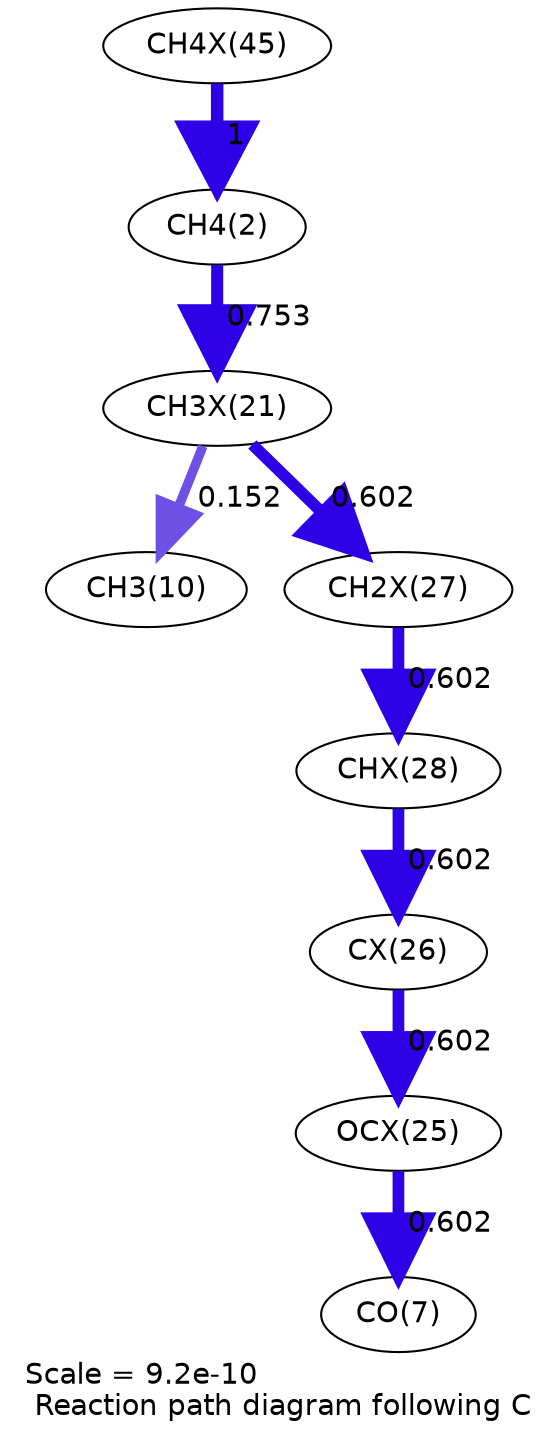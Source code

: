 digraph reaction_paths {
center=1;
s109 -> s4[fontname="Helvetica", penwidth=6, arrowsize=3, color="0.7, 1.5, 0.9"
, label=" 1"];
s4 -> s101[fontname="Helvetica", penwidth=5.79, arrowsize=2.89, color="0.7, 1.25, 0.9"
, label=" 0.753"];
s101 -> s12[fontname="Helvetica", penwidth=4.58, arrowsize=2.29, color="0.7, 0.652, 0.9"
, label=" 0.152"];
s101 -> s107[fontname="Helvetica", penwidth=5.62, arrowsize=2.81, color="0.7, 1.1, 0.9"
, label=" 0.602"];
s107 -> s108[fontname="Helvetica", penwidth=5.62, arrowsize=2.81, color="0.7, 1.1, 0.9"
, label=" 0.602"];
s108 -> s106[fontname="Helvetica", penwidth=5.62, arrowsize=2.81, color="0.7, 1.1, 0.9"
, label=" 0.602"];
s106 -> s105[fontname="Helvetica", penwidth=5.62, arrowsize=2.81, color="0.7, 1.1, 0.9"
, label=" 0.602"];
s105 -> s9[fontname="Helvetica", penwidth=5.62, arrowsize=2.81, color="0.7, 1.1, 0.9"
, label=" 0.602"];
s4 [ fontname="Helvetica", label="CH4(2)"];
s9 [ fontname="Helvetica", label="CO(7)"];
s12 [ fontname="Helvetica", label="CH3(10)"];
s101 [ fontname="Helvetica", label="CH3X(21)"];
s105 [ fontname="Helvetica", label="OCX(25)"];
s106 [ fontname="Helvetica", label="CX(26)"];
s107 [ fontname="Helvetica", label="CH2X(27)"];
s108 [ fontname="Helvetica", label="CHX(28)"];
s109 [ fontname="Helvetica", label="CH4X(45)"];
 label = "Scale = 9.2e-10\l Reaction path diagram following C";
 fontname = "Helvetica";
}
